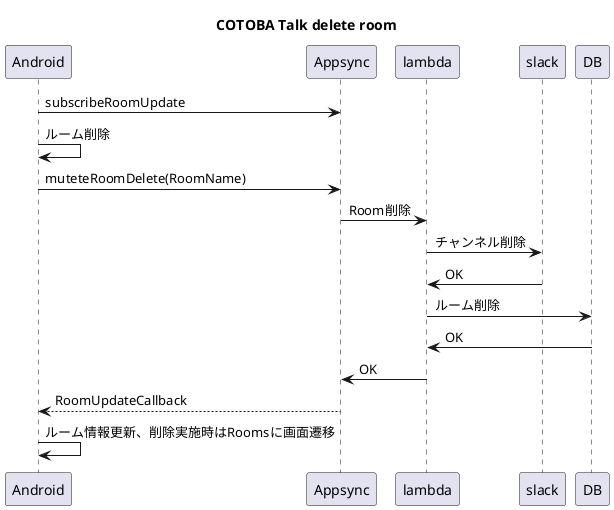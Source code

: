 @startuml

title COTOBA Talk delete room

Android -> Appsync:subscribeRoomUpdate
Android -> Android:ルーム削除
Android -> Appsync:muteteRoomDelete(RoomName)
Appsync -> lambda:Room削除
lambda -> slack:チャンネル削除
slack -> lambda:OK
lambda -> DB:ルーム削除
DB -> lambda:OK
lambda -> Appsync:OK
Appsync --> Android:RoomUpdateCallback
Android -> Android:ルーム情報更新、削除実施時はRoomsに画面遷移

@enduml